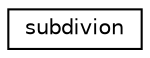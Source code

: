 digraph "Graphical Class Hierarchy"
{
  edge [fontname="Helvetica",fontsize="10",labelfontname="Helvetica",labelfontsize="10"];
  node [fontname="Helvetica",fontsize="10",shape=record];
  rankdir="LR";
  Node0 [label="subdivion",height=0.2,width=0.4,color="black", fillcolor="white", style="filled",URL="$classsubdivion.html"];
}
